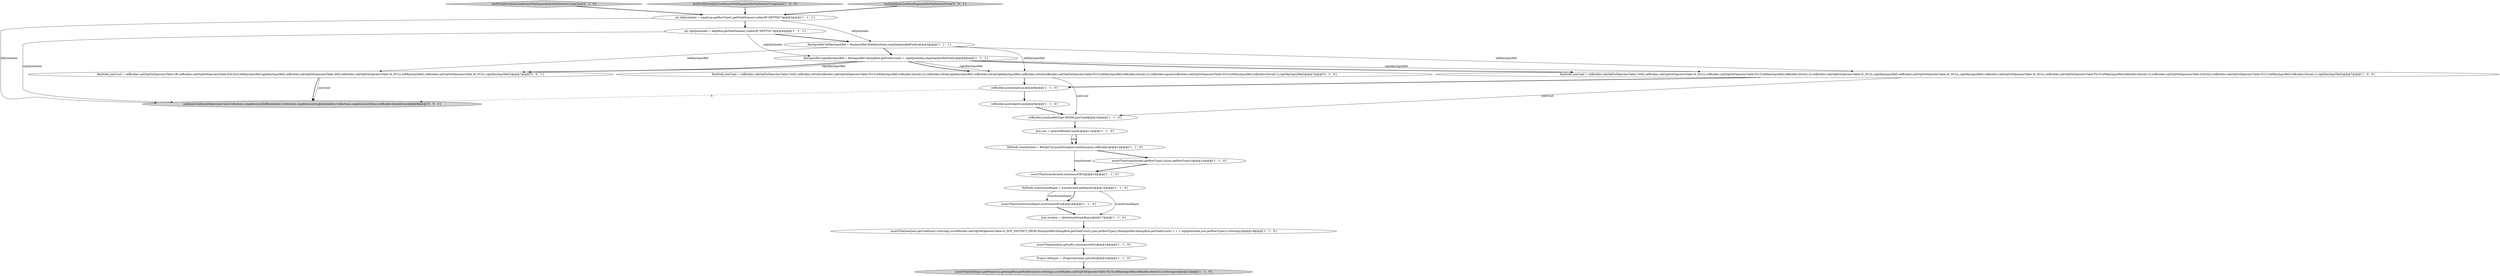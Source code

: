 digraph {
20 [style = filled, label = "RexNode joinCond = relBuilder.call(SqlStdOperatorTable.CASE,relBuilder.isNull(relBuilder.call(SqlStdOperatorTable.PLUS,leftKeyInputRef,relBuilder.literal(1))),relBuilder.isNull(rightKeyInputRef),relBuilder.isNull(rightKeyInputRef),relBuilder.isNull(relBuilder.call(SqlStdOperatorTable.PLUS,leftKeyInputRef,relBuilder.literal(1))),relBuilder.equals(relBuilder.call(SqlStdOperatorTable.PLUS,leftKeyInputRef,relBuilder.literal(1)),rightKeyInputRef))@@@7@@@['0', '1', '0']", fillcolor = white, shape = ellipse image = "AAA0AAABBB2BBB"];
14 [style = filled, label = "relBuilder.join(JoinRelType.INNER,joinCond)@@@10@@@['1', '1', '0']", fillcolor = white, shape = ellipse image = "AAA0AAABBB1BBB"];
24 [style = filled, label = "RexNode joinCond = relBuilder.call(SqlStdOperatorTable.OR,relBuilder.call(SqlStdOperatorTable.EQUALS,leftKeyInputRef,rightKeyInputRef),relBuilder.call(SqlStdOperatorTable.AND,relBuilder.call(SqlStdOperatorTable.IS_NULL,leftKeyInputRef),relBuilder.call(SqlStdOperatorTable.IS_NULL,rightKeyInputRef)))@@@7@@@['0', '0', '1']", fillcolor = white, shape = ellipse image = "AAA0AAABBB3BBB"];
7 [style = filled, label = "Join join = (Join)relBuilder.build()@@@11@@@['1', '1', '0']", fillcolor = white, shape = ellipse image = "AAA0AAABBB1BBB"];
19 [style = filled, label = "RelNode transformed = RelOptUtil.pushDownJoinConditions(join,relBuilder)@@@12@@@['1', '1', '0']", fillcolor = white, shape = ellipse image = "AAA0AAABBB1BBB"];
5 [style = filled, label = "RexNode joinCond = relBuilder.call(SqlStdOperatorTable.CASE,relBuilder.call(SqlStdOperatorTable.IS_NULL,relBuilder.call(SqlStdOperatorTable.PLUS,leftKeyInputRef,relBuilder.literal(1))),relBuilder.call(SqlStdOperatorTable.IS_NULL,rightKeyInputRef),relBuilder.call(SqlStdOperatorTable.IS_NULL,rightKeyInputRef),relBuilder.call(SqlStdOperatorTable.IS_NULL,relBuilder.call(SqlStdOperatorTable.PLUS,leftKeyInputRef,relBuilder.literal(1))),relBuilder.call(SqlStdOperatorTable.EQUALS,relBuilder.call(SqlStdOperatorTable.PLUS,leftKeyInputRef,relBuilder.literal(1)),rightKeyInputRef))@@@7@@@['1', '0', '0']", fillcolor = white, shape = ellipse image = "AAA0AAABBB1BBB"];
17 [style = filled, label = "Join newJoin = (Join)transformedInput@@@17@@@['1', '1', '0']", fillcolor = white, shape = ellipse image = "AAA0AAABBB1BBB"];
1 [style = filled, label = "assertThat(newJoin.getCondition().toString(),is(relBuilder.call(SqlStdOperatorTable.IS_NOT_DISTINCT_FROM,RexInputRef.of(empRow.getFieldCount(),join.getRowType()),RexInputRef.of(empRow.getFieldCount() + 1 + rightJoinIndex,join.getRowType())).toString()))@@@18@@@['1', '1', '0']", fillcolor = white, shape = ellipse image = "AAA0AAABBB1BBB"];
2 [style = filled, label = "assertThat(transformed,is(instanceOf()))@@@14@@@['1', '1', '0']", fillcolor = white, shape = ellipse image = "AAA0AAABBB1BBB"];
6 [style = filled, label = "assertThat(transformedInput,is(instanceOf()))@@@16@@@['1', '1', '0']", fillcolor = white, shape = ellipse image = "AAA0AAABBB1BBB"];
4 [style = filled, label = "RelNode transformedInput = transformed.getInput(0)@@@15@@@['1', '1', '0']", fillcolor = white, shape = ellipse image = "AAA0AAABBB1BBB"];
13 [style = filled, label = "Project leftInput = (Project)newJoin.getLeft()@@@20@@@['1', '1', '0']", fillcolor = white, shape = ellipse image = "AAA0AAABBB1BBB"];
21 [style = filled, label = "testPushDownJoinConditionsWithExpandedIsNotDistinctUsingCase['0', '1', '0']", fillcolor = lightgray, shape = diamond image = "AAA0AAABBB2BBB"];
23 [style = filled, label = "splitJoinConditionHelper(joinCond,Collections.singletonList(leftJoinIndex),Collections.singletonList(rightJoinIndex),Collections.singletonList(false),relBuilder.literal(true))@@@8@@@['0', '0', '1']", fillcolor = lightgray, shape = ellipse image = "AAA0AAABBB3BBB"];
9 [style = filled, label = "assertThat(newJoin.getLeft(),is(instanceOf()))@@@19@@@['1', '1', '0']", fillcolor = white, shape = ellipse image = "AAA0AAABBB1BBB"];
8 [style = filled, label = "testPushDownJoinConditionsWithExpandedIsNotDistinctUsingCase['1', '0', '0']", fillcolor = lightgray, shape = diamond image = "AAA0AAABBB1BBB"];
11 [style = filled, label = "RexInputRef rightKeyInputRef = RexInputRef.of(empRow.getFieldCount() + rightJoinIndex,empDeptJoinRelFields)@@@6@@@['1', '1', '1']", fillcolor = white, shape = ellipse image = "AAA0AAABBB1BBB"];
0 [style = filled, label = "assertThat(leftInput.getProjects().get(empRow.getFieldCount()).toString(),is(relBuilder.call(SqlStdOperatorTable.PLUS,leftKeyInputRef,relBuilder.literal(1)).toString()))@@@21@@@['1', '1', '0']", fillcolor = lightgray, shape = ellipse image = "AAA0AAABBB1BBB"];
22 [style = filled, label = "testSplitJoinConditionExpandedIsNotDistinctFrom['0', '0', '1']", fillcolor = lightgray, shape = diamond image = "AAA0AAABBB3BBB"];
18 [style = filled, label = "relBuilder.push(deptScan)@@@9@@@['1', '1', '0']", fillcolor = white, shape = ellipse image = "AAA0AAABBB1BBB"];
3 [style = filled, label = "int leftJoinIndex = empScan.getRowType().getFieldNames().indexOf(\"DEPTNO\")@@@3@@@['1', '1', '1']", fillcolor = white, shape = ellipse image = "AAA0AAABBB1BBB"];
15 [style = filled, label = "int rightJoinIndex = deptRow.getFieldNames().indexOf(\"DEPTNO\")@@@4@@@['1', '1', '1']", fillcolor = white, shape = ellipse image = "AAA0AAABBB1BBB"];
16 [style = filled, label = "assertThat(transformed.getRowType(),is(join.getRowType()))@@@13@@@['1', '1', '0']", fillcolor = white, shape = ellipse image = "AAA0AAABBB1BBB"];
10 [style = filled, label = "RexInputRef leftKeyInputRef = RexInputRef.of(leftJoinIndex,empDeptJoinRelFields)@@@5@@@['1', '1', '1']", fillcolor = white, shape = ellipse image = "AAA0AAABBB1BBB"];
12 [style = filled, label = "relBuilder.push(empScan)@@@8@@@['1', '1', '0']", fillcolor = white, shape = ellipse image = "AAA0AAABBB1BBB"];
24->23 [style = solid, label="joinCond"];
20->14 [style = solid, label="joinCond"];
4->6 [style = bold, label=""];
10->5 [style = solid, label="leftKeyInputRef"];
14->7 [style = bold, label=""];
21->3 [style = bold, label=""];
11->20 [style = solid, label="rightKeyInputRef"];
2->4 [style = bold, label=""];
1->9 [style = bold, label=""];
11->20 [style = bold, label=""];
24->23 [style = bold, label=""];
12->23 [style = dashed, label="0"];
13->0 [style = bold, label=""];
4->6 [style = solid, label="transformedInput"];
22->3 [style = bold, label=""];
9->13 [style = bold, label=""];
19->2 [style = solid, label="transformed"];
6->17 [style = bold, label=""];
10->11 [style = bold, label=""];
10->24 [style = solid, label="leftKeyInputRef"];
11->24 [style = bold, label=""];
4->17 [style = solid, label="transformedInput"];
8->3 [style = bold, label=""];
5->14 [style = solid, label="joinCond"];
3->23 [style = solid, label="leftJoinIndex"];
16->2 [style = bold, label=""];
19->16 [style = bold, label=""];
15->23 [style = solid, label="rightJoinIndex"];
10->20 [style = solid, label="leftKeyInputRef"];
12->18 [style = bold, label=""];
3->15 [style = bold, label=""];
11->24 [style = solid, label="rightKeyInputRef"];
5->12 [style = bold, label=""];
7->19 [style = solid, label="join"];
7->19 [style = bold, label=""];
15->11 [style = solid, label="rightJoinIndex"];
18->14 [style = bold, label=""];
15->10 [style = bold, label=""];
20->12 [style = bold, label=""];
3->10 [style = solid, label="leftJoinIndex"];
11->5 [style = solid, label="rightKeyInputRef"];
11->5 [style = bold, label=""];
17->1 [style = bold, label=""];
}
